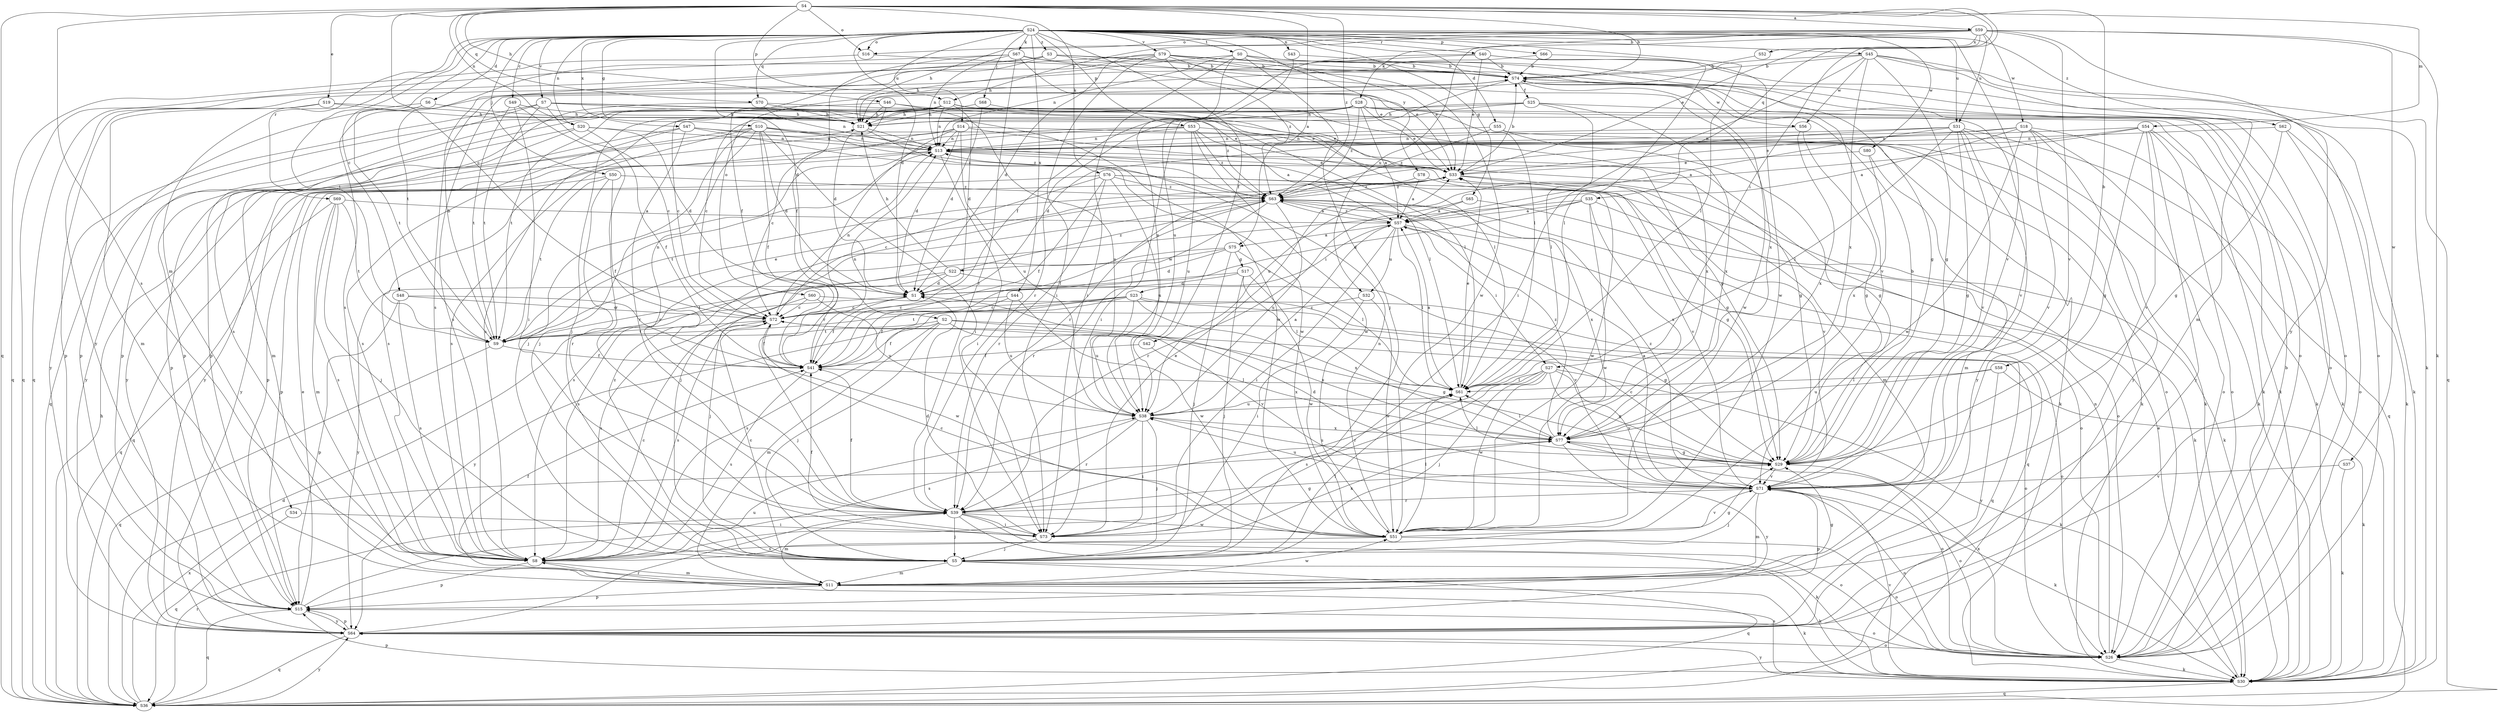strict digraph  {
S24;
S4;
S59;
S75;
S57;
S45;
S58;
S74;
S49;
S48;
S72;
S6;
S55;
S2;
S1;
S19;
S33;
S42;
S25;
S41;
S65;
S10;
S17;
S29;
S46;
S21;
S27;
S23;
S73;
S50;
S68;
S5;
S67;
S76;
S28;
S30;
S61;
S34;
S54;
S11;
S43;
S20;
S13;
S16;
S60;
S26;
S66;
S53;
S12;
S15;
S70;
S35;
S36;
S69;
S40;
S39;
S8;
S0;
S9;
S14;
S31;
S32;
S38;
S7;
S79;
S71;
S80;
S37;
S18;
S22;
S56;
S51;
S44;
S47;
S52;
S77;
S78;
S64;
S3;
S62;
S63;
S24 -> S45  [label=b];
S24 -> S49  [label=c];
S24 -> S48  [label=c];
S24 -> S6  [label=d];
S24 -> S55  [label=d];
S24 -> S2  [label=d];
S24 -> S1  [label=d];
S24 -> S42  [label=f];
S24 -> S65  [label=g];
S24 -> S10  [label=g];
S24 -> S50  [label=j];
S24 -> S68  [label=j];
S24 -> S67  [label=k];
S24 -> S61  [label=l];
S24 -> S34  [label=m];
S24 -> S43  [label=n];
S24 -> S20  [label=n];
S24 -> S16  [label=o];
S24 -> S66  [label=p];
S24 -> S53  [label=p];
S24 -> S70  [label=q];
S24 -> S69  [label=r];
S24 -> S40  [label=r];
S24 -> S0  [label=t];
S24 -> S9  [label=t];
S24 -> S14  [label=u];
S24 -> S31  [label=u];
S24 -> S7  [label=v];
S24 -> S79  [label=v];
S24 -> S71  [label=v];
S24 -> S80  [label=w];
S24 -> S44  [label=x];
S24 -> S47  [label=x];
S24 -> S78  [label=y];
S24 -> S3  [label=z];
S24 -> S62  [label=z];
S4 -> S59  [label=a];
S4 -> S75  [label=a];
S4 -> S58  [label=b];
S4 -> S74  [label=b];
S4 -> S72  [label=c];
S4 -> S19  [label=e];
S4 -> S46  [label=h];
S4 -> S27  [label=i];
S4 -> S76  [label=k];
S4 -> S54  [label=m];
S4 -> S20  [label=n];
S4 -> S16  [label=o];
S4 -> S12  [label=p];
S4 -> S70  [label=q];
S4 -> S35  [label=q];
S4 -> S36  [label=q];
S4 -> S8  [label=s];
S4 -> S63  [label=z];
S59 -> S33  [label=e];
S59 -> S21  [label=h];
S59 -> S28  [label=k];
S59 -> S30  [label=k];
S59 -> S16  [label=o];
S59 -> S12  [label=p];
S59 -> S31  [label=u];
S59 -> S32  [label=u];
S59 -> S71  [label=v];
S59 -> S37  [label=w];
S59 -> S18  [label=w];
S59 -> S52  [label=x];
S59 -> S64  [label=y];
S75 -> S1  [label=d];
S75 -> S17  [label=g];
S75 -> S5  [label=j];
S75 -> S61  [label=l];
S75 -> S8  [label=s];
S75 -> S22  [label=w];
S57 -> S75  [label=a];
S57 -> S27  [label=i];
S57 -> S23  [label=i];
S57 -> S73  [label=i];
S57 -> S61  [label=l];
S57 -> S36  [label=q];
S57 -> S32  [label=u];
S57 -> S63  [label=z];
S45 -> S74  [label=b];
S45 -> S29  [label=g];
S45 -> S73  [label=i];
S45 -> S30  [label=k];
S45 -> S11  [label=m];
S45 -> S60  [label=o];
S45 -> S36  [label=q];
S45 -> S56  [label=w];
S45 -> S77  [label=x];
S58 -> S30  [label=k];
S58 -> S61  [label=l];
S58 -> S38  [label=u];
S58 -> S64  [label=y];
S74 -> S25  [label=f];
S74 -> S26  [label=o];
S74 -> S39  [label=r];
S74 -> S8  [label=s];
S74 -> S56  [label=w];
S74 -> S51  [label=w];
S49 -> S21  [label=h];
S49 -> S73  [label=i];
S49 -> S39  [label=r];
S49 -> S9  [label=t];
S48 -> S72  [label=c];
S48 -> S15  [label=p];
S48 -> S8  [label=s];
S48 -> S51  [label=w];
S72 -> S41  [label=f];
S72 -> S29  [label=g];
S72 -> S13  [label=n];
S72 -> S8  [label=s];
S72 -> S9  [label=t];
S6 -> S21  [label=h];
S6 -> S15  [label=p];
S6 -> S9  [label=t];
S55 -> S29  [label=g];
S55 -> S30  [label=k];
S55 -> S13  [label=n];
S55 -> S63  [label=z];
S2 -> S41  [label=f];
S2 -> S5  [label=j];
S2 -> S11  [label=m];
S2 -> S26  [label=o];
S2 -> S9  [label=t];
S2 -> S71  [label=v];
S2 -> S77  [label=x];
S1 -> S72  [label=c];
S1 -> S41  [label=f];
S19 -> S33  [label=e];
S19 -> S21  [label=h];
S19 -> S11  [label=m];
S19 -> S15  [label=p];
S33 -> S74  [label=b];
S33 -> S29  [label=g];
S33 -> S11  [label=m];
S33 -> S9  [label=t];
S33 -> S71  [label=v];
S33 -> S63  [label=z];
S42 -> S41  [label=f];
S42 -> S77  [label=x];
S25 -> S21  [label=h];
S25 -> S73  [label=i];
S25 -> S30  [label=k];
S25 -> S61  [label=l];
S25 -> S15  [label=p];
S25 -> S77  [label=x];
S41 -> S61  [label=l];
S41 -> S13  [label=n];
S41 -> S8  [label=s];
S65 -> S57  [label=a];
S65 -> S30  [label=k];
S65 -> S39  [label=r];
S10 -> S1  [label=d];
S10 -> S41  [label=f];
S10 -> S73  [label=i];
S10 -> S5  [label=j];
S10 -> S61  [label=l];
S10 -> S13  [label=n];
S10 -> S39  [label=r];
S10 -> S8  [label=s];
S10 -> S64  [label=y];
S10 -> S63  [label=z];
S17 -> S1  [label=d];
S17 -> S5  [label=j];
S17 -> S61  [label=l];
S17 -> S51  [label=w];
S17 -> S64  [label=y];
S29 -> S74  [label=b];
S29 -> S72  [label=c];
S29 -> S61  [label=l];
S29 -> S26  [label=o];
S29 -> S38  [label=u];
S29 -> S71  [label=v];
S46 -> S1  [label=d];
S46 -> S21  [label=h];
S46 -> S9  [label=t];
S46 -> S38  [label=u];
S46 -> S63  [label=z];
S21 -> S13  [label=n];
S21 -> S51  [label=w];
S27 -> S29  [label=g];
S27 -> S5  [label=j];
S27 -> S30  [label=k];
S27 -> S61  [label=l];
S27 -> S39  [label=r];
S27 -> S8  [label=s];
S27 -> S71  [label=v];
S27 -> S51  [label=w];
S23 -> S72  [label=c];
S23 -> S29  [label=g];
S23 -> S36  [label=q];
S23 -> S8  [label=s];
S23 -> S9  [label=t];
S23 -> S38  [label=u];
S23 -> S77  [label=x];
S23 -> S64  [label=y];
S73 -> S1  [label=d];
S73 -> S33  [label=e];
S73 -> S41  [label=f];
S73 -> S5  [label=j];
S73 -> S77  [label=x];
S50 -> S41  [label=f];
S50 -> S36  [label=q];
S50 -> S39  [label=r];
S50 -> S9  [label=t];
S50 -> S63  [label=z];
S68 -> S1  [label=d];
S68 -> S21  [label=h];
S68 -> S61  [label=l];
S5 -> S72  [label=c];
S5 -> S30  [label=k];
S5 -> S61  [label=l];
S5 -> S11  [label=m];
S5 -> S36  [label=q];
S5 -> S63  [label=z];
S67 -> S74  [label=b];
S67 -> S33  [label=e];
S67 -> S41  [label=f];
S67 -> S61  [label=l];
S67 -> S13  [label=n];
S67 -> S39  [label=r];
S67 -> S9  [label=t];
S76 -> S72  [label=c];
S76 -> S41  [label=f];
S76 -> S26  [label=o];
S76 -> S15  [label=p];
S76 -> S39  [label=r];
S76 -> S38  [label=u];
S76 -> S51  [label=w];
S76 -> S63  [label=z];
S28 -> S57  [label=a];
S28 -> S72  [label=c];
S28 -> S33  [label=e];
S28 -> S21  [label=h];
S28 -> S30  [label=k];
S28 -> S15  [label=p];
S28 -> S8  [label=s];
S28 -> S71  [label=v];
S28 -> S63  [label=z];
S30 -> S33  [label=e];
S30 -> S15  [label=p];
S30 -> S36  [label=q];
S30 -> S8  [label=s];
S30 -> S71  [label=v];
S30 -> S64  [label=y];
S61 -> S57  [label=a];
S61 -> S33  [label=e];
S61 -> S38  [label=u];
S34 -> S73  [label=i];
S34 -> S36  [label=q];
S54 -> S1  [label=d];
S54 -> S29  [label=g];
S54 -> S30  [label=k];
S54 -> S13  [label=n];
S54 -> S26  [label=o];
S54 -> S38  [label=u];
S54 -> S71  [label=v];
S54 -> S64  [label=y];
S11 -> S41  [label=f];
S11 -> S29  [label=g];
S11 -> S30  [label=k];
S11 -> S15  [label=p];
S11 -> S51  [label=w];
S43 -> S74  [label=b];
S43 -> S38  [label=u];
S20 -> S1  [label=d];
S20 -> S41  [label=f];
S20 -> S11  [label=m];
S20 -> S13  [label=n];
S20 -> S64  [label=y];
S13 -> S33  [label=e];
S13 -> S29  [label=g];
S13 -> S73  [label=i];
S13 -> S15  [label=p];
S13 -> S64  [label=y];
S16 -> S74  [label=b];
S16 -> S36  [label=q];
S60 -> S72  [label=c];
S60 -> S26  [label=o];
S60 -> S8  [label=s];
S60 -> S38  [label=u];
S26 -> S74  [label=b];
S26 -> S30  [label=k];
S26 -> S13  [label=n];
S26 -> S77  [label=x];
S66 -> S74  [label=b];
S66 -> S21  [label=h];
S66 -> S51  [label=w];
S53 -> S57  [label=a];
S53 -> S5  [label=j];
S53 -> S30  [label=k];
S53 -> S13  [label=n];
S53 -> S8  [label=s];
S53 -> S38  [label=u];
S53 -> S51  [label=w];
S53 -> S63  [label=z];
S12 -> S72  [label=c];
S12 -> S1  [label=d];
S12 -> S21  [label=h];
S12 -> S5  [label=j];
S12 -> S30  [label=k];
S12 -> S61  [label=l];
S12 -> S13  [label=n];
S12 -> S36  [label=q];
S12 -> S77  [label=x];
S15 -> S33  [label=e];
S15 -> S26  [label=o];
S15 -> S36  [label=q];
S15 -> S38  [label=u];
S15 -> S64  [label=y];
S70 -> S33  [label=e];
S70 -> S21  [label=h];
S70 -> S13  [label=n];
S70 -> S8  [label=s];
S35 -> S57  [label=a];
S35 -> S1  [label=d];
S35 -> S30  [label=k];
S35 -> S8  [label=s];
S35 -> S51  [label=w];
S35 -> S77  [label=x];
S36 -> S1  [label=d];
S36 -> S21  [label=h];
S36 -> S39  [label=r];
S36 -> S77  [label=x];
S36 -> S64  [label=y];
S69 -> S57  [label=a];
S69 -> S5  [label=j];
S69 -> S11  [label=m];
S69 -> S36  [label=q];
S69 -> S8  [label=s];
S69 -> S9  [label=t];
S40 -> S74  [label=b];
S40 -> S33  [label=e];
S40 -> S41  [label=f];
S40 -> S61  [label=l];
S40 -> S26  [label=o];
S40 -> S64  [label=y];
S39 -> S41  [label=f];
S39 -> S29  [label=g];
S39 -> S73  [label=i];
S39 -> S5  [label=j];
S39 -> S30  [label=k];
S39 -> S11  [label=m];
S39 -> S26  [label=o];
S39 -> S51  [label=w];
S8 -> S72  [label=c];
S8 -> S29  [label=g];
S8 -> S11  [label=m];
S8 -> S15  [label=p];
S0 -> S74  [label=b];
S0 -> S33  [label=e];
S0 -> S29  [label=g];
S0 -> S21  [label=h];
S0 -> S73  [label=i];
S0 -> S5  [label=j];
S0 -> S13  [label=n];
S0 -> S26  [label=o];
S0 -> S38  [label=u];
S9 -> S74  [label=b];
S9 -> S33  [label=e];
S9 -> S41  [label=f];
S9 -> S13  [label=n];
S9 -> S36  [label=q];
S14 -> S72  [label=c];
S14 -> S1  [label=d];
S14 -> S29  [label=g];
S14 -> S13  [label=n];
S14 -> S26  [label=o];
S14 -> S39  [label=r];
S14 -> S38  [label=u];
S14 -> S64  [label=y];
S31 -> S57  [label=a];
S31 -> S29  [label=g];
S31 -> S30  [label=k];
S31 -> S61  [label=l];
S31 -> S13  [label=n];
S31 -> S36  [label=q];
S31 -> S39  [label=r];
S31 -> S71  [label=v];
S31 -> S64  [label=y];
S32 -> S72  [label=c];
S32 -> S73  [label=i];
S32 -> S51  [label=w];
S38 -> S57  [label=a];
S38 -> S73  [label=i];
S38 -> S5  [label=j];
S38 -> S39  [label=r];
S38 -> S8  [label=s];
S38 -> S77  [label=x];
S7 -> S72  [label=c];
S7 -> S33  [label=e];
S7 -> S29  [label=g];
S7 -> S21  [label=h];
S7 -> S15  [label=p];
S7 -> S9  [label=t];
S7 -> S51  [label=w];
S7 -> S64  [label=y];
S79 -> S74  [label=b];
S79 -> S1  [label=d];
S79 -> S33  [label=e];
S79 -> S73  [label=i];
S79 -> S36  [label=q];
S79 -> S8  [label=s];
S79 -> S71  [label=v];
S79 -> S51  [label=w];
S79 -> S63  [label=z];
S71 -> S57  [label=a];
S71 -> S1  [label=d];
S71 -> S5  [label=j];
S71 -> S30  [label=k];
S71 -> S11  [label=m];
S71 -> S26  [label=o];
S71 -> S15  [label=p];
S71 -> S39  [label=r];
S71 -> S38  [label=u];
S71 -> S63  [label=z];
S80 -> S33  [label=e];
S80 -> S11  [label=m];
S80 -> S77  [label=x];
S37 -> S30  [label=k];
S37 -> S71  [label=v];
S18 -> S57  [label=a];
S18 -> S33  [label=e];
S18 -> S30  [label=k];
S18 -> S13  [label=n];
S18 -> S26  [label=o];
S18 -> S71  [label=v];
S18 -> S51  [label=w];
S18 -> S64  [label=y];
S22 -> S1  [label=d];
S22 -> S21  [label=h];
S22 -> S5  [label=j];
S22 -> S9  [label=t];
S22 -> S71  [label=v];
S22 -> S63  [label=z];
S56 -> S29  [label=g];
S56 -> S13  [label=n];
S56 -> S77  [label=x];
S51 -> S72  [label=c];
S51 -> S61  [label=l];
S51 -> S13  [label=n];
S51 -> S26  [label=o];
S51 -> S8  [label=s];
S51 -> S71  [label=v];
S44 -> S72  [label=c];
S44 -> S41  [label=f];
S44 -> S38  [label=u];
S44 -> S51  [label=w];
S47 -> S30  [label=k];
S47 -> S13  [label=n];
S47 -> S15  [label=p];
S47 -> S39  [label=r];
S47 -> S8  [label=s];
S47 -> S63  [label=z];
S52 -> S74  [label=b];
S77 -> S29  [label=g];
S77 -> S61  [label=l];
S77 -> S26  [label=o];
S77 -> S64  [label=y];
S77 -> S63  [label=z];
S78 -> S57  [label=a];
S78 -> S71  [label=v];
S78 -> S63  [label=z];
S64 -> S26  [label=o];
S64 -> S15  [label=p];
S64 -> S36  [label=q];
S64 -> S39  [label=r];
S3 -> S74  [label=b];
S3 -> S41  [label=f];
S3 -> S26  [label=o];
S3 -> S36  [label=q];
S3 -> S8  [label=s];
S3 -> S77  [label=x];
S62 -> S29  [label=g];
S62 -> S30  [label=k];
S62 -> S13  [label=n];
S62 -> S26  [label=o];
S63 -> S57  [label=a];
S63 -> S41  [label=f];
S63 -> S5  [label=j];
S63 -> S26  [label=o];
S63 -> S39  [label=r];
S63 -> S38  [label=u];
S63 -> S77  [label=x];
}
